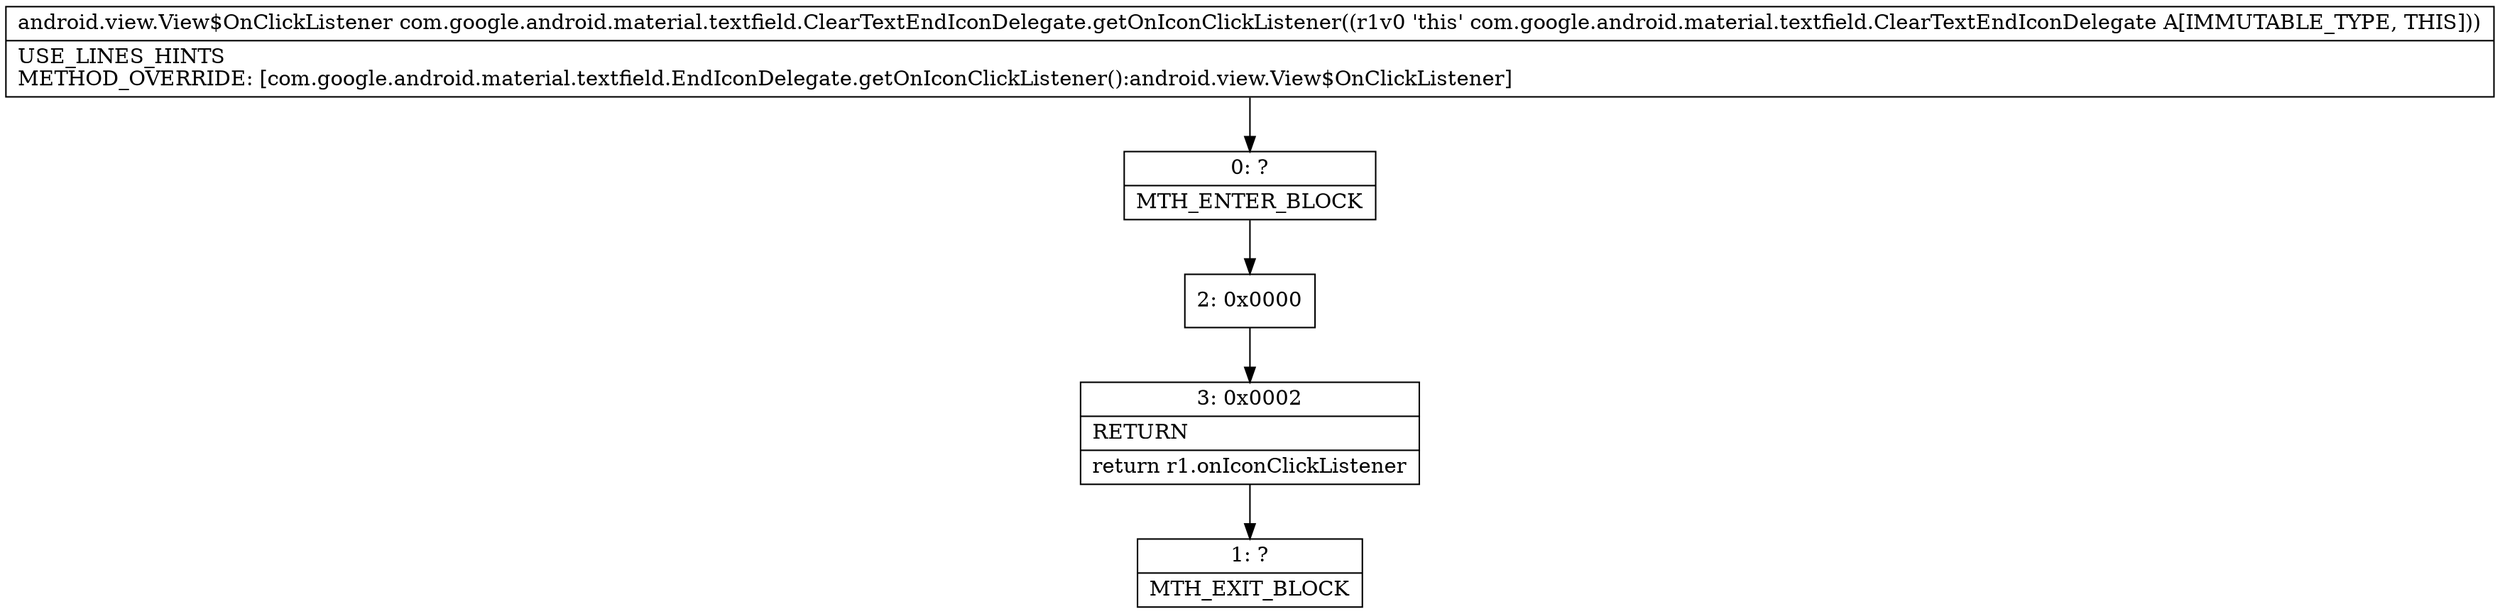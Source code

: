 digraph "CFG forcom.google.android.material.textfield.ClearTextEndIconDelegate.getOnIconClickListener()Landroid\/view\/View$OnClickListener;" {
Node_0 [shape=record,label="{0\:\ ?|MTH_ENTER_BLOCK\l}"];
Node_2 [shape=record,label="{2\:\ 0x0000}"];
Node_3 [shape=record,label="{3\:\ 0x0002|RETURN\l|return r1.onIconClickListener\l}"];
Node_1 [shape=record,label="{1\:\ ?|MTH_EXIT_BLOCK\l}"];
MethodNode[shape=record,label="{android.view.View$OnClickListener com.google.android.material.textfield.ClearTextEndIconDelegate.getOnIconClickListener((r1v0 'this' com.google.android.material.textfield.ClearTextEndIconDelegate A[IMMUTABLE_TYPE, THIS]))  | USE_LINES_HINTS\lMETHOD_OVERRIDE: [com.google.android.material.textfield.EndIconDelegate.getOnIconClickListener():android.view.View$OnClickListener]\l}"];
MethodNode -> Node_0;Node_0 -> Node_2;
Node_2 -> Node_3;
Node_3 -> Node_1;
}

